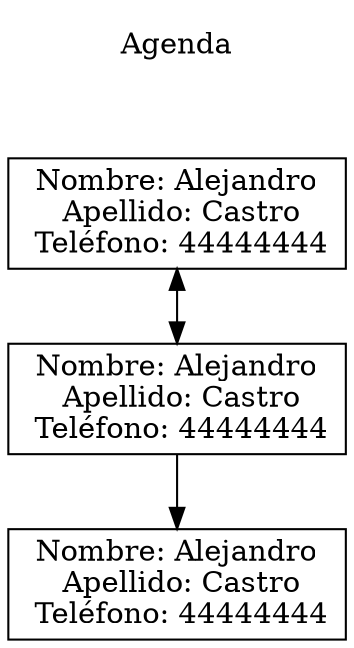 digraph G {
rankdir=TB
concentrate=true

Agenda[shape=plaintext label="Agenda"]
contacto1[shape=box label="Nombre: Alejandro\n Apellido: Castro\n Teléfono: 44444444"]
contacto2[shape=box label="Nombre: Alejandro\n Apellido: Castro\n Teléfono: 44444444"]
contacto3[shape=box label="Nombre: Alejandro\n Apellido: Castro\n Teléfono: 44444444"]

Agenda -> contacto1 [style=invis]
contacto1->contacto2 [dir=both]
contacto2->contacto3

}